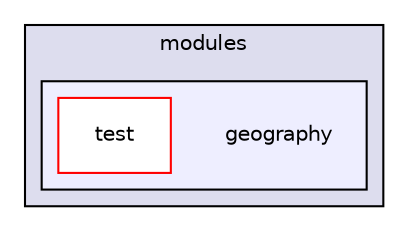 digraph "quetzal/modules/geography" {
  compound=true
  node [ fontsize="10", fontname="Helvetica"];
  edge [ labelfontsize="10", labelfontname="Helvetica"];
  subgraph clusterdir_452d8c588a01d0d9b6358ca147e46c83 {
    graph [ bgcolor="#ddddee", pencolor="black", label="modules" fontname="Helvetica", fontsize="10", URL="dir_452d8c588a01d0d9b6358ca147e46c83.html"]
  subgraph clusterdir_c65ad6dc8df225b0a317eaa3540b4b47 {
    graph [ bgcolor="#eeeeff", pencolor="black", label="" URL="dir_c65ad6dc8df225b0a317eaa3540b4b47.html"];
    dir_c65ad6dc8df225b0a317eaa3540b4b47 [shape=plaintext label="geography"];
    dir_c70a5f0b12f0bb74510ddcc8fbae5dd6 [shape=box label="test" color="red" fillcolor="white" style="filled" URL="dir_c70a5f0b12f0bb74510ddcc8fbae5dd6.html"];
  }
  }
}
